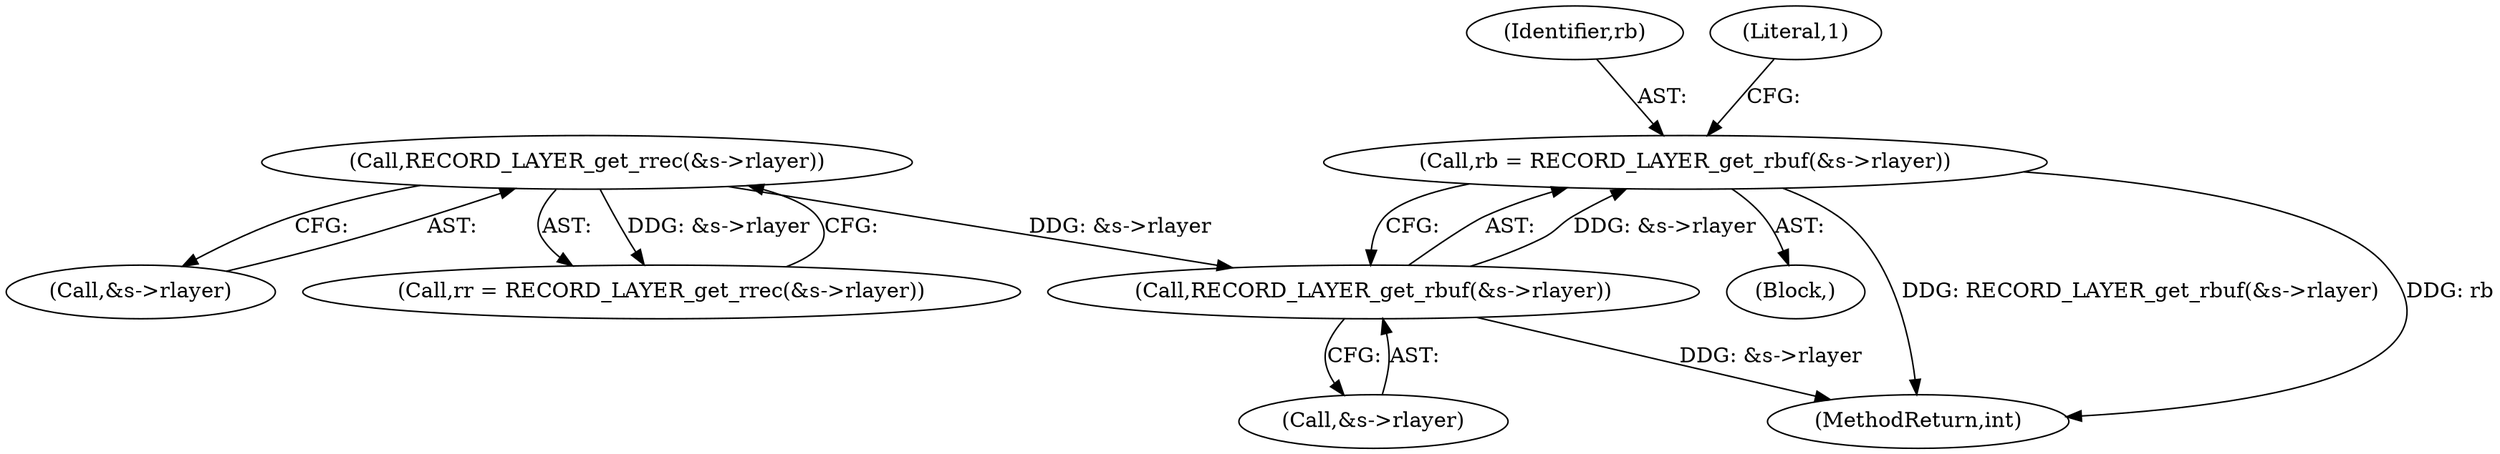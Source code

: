 digraph "0_openssl_1fb9fdc3027b27d8eb6a1e6a846435b070980770@pointer" {
"1000162" [label="(Call,rb = RECORD_LAYER_get_rbuf(&s->rlayer))"];
"1000164" [label="(Call,RECORD_LAYER_get_rbuf(&s->rlayer))"];
"1000157" [label="(Call,RECORD_LAYER_get_rrec(&s->rlayer))"];
"1000134" [label="(Block,)"];
"1000313" [label="(MethodReturn,int)"];
"1000157" [label="(Call,RECORD_LAYER_get_rrec(&s->rlayer))"];
"1000163" [label="(Identifier,rb)"];
"1000164" [label="(Call,RECORD_LAYER_get_rbuf(&s->rlayer))"];
"1000170" [label="(Literal,1)"];
"1000165" [label="(Call,&s->rlayer)"];
"1000158" [label="(Call,&s->rlayer)"];
"1000162" [label="(Call,rb = RECORD_LAYER_get_rbuf(&s->rlayer))"];
"1000155" [label="(Call,rr = RECORD_LAYER_get_rrec(&s->rlayer))"];
"1000162" -> "1000134"  [label="AST: "];
"1000162" -> "1000164"  [label="CFG: "];
"1000163" -> "1000162"  [label="AST: "];
"1000164" -> "1000162"  [label="AST: "];
"1000170" -> "1000162"  [label="CFG: "];
"1000162" -> "1000313"  [label="DDG: RECORD_LAYER_get_rbuf(&s->rlayer)"];
"1000162" -> "1000313"  [label="DDG: rb"];
"1000164" -> "1000162"  [label="DDG: &s->rlayer"];
"1000164" -> "1000165"  [label="CFG: "];
"1000165" -> "1000164"  [label="AST: "];
"1000164" -> "1000313"  [label="DDG: &s->rlayer"];
"1000157" -> "1000164"  [label="DDG: &s->rlayer"];
"1000157" -> "1000155"  [label="AST: "];
"1000157" -> "1000158"  [label="CFG: "];
"1000158" -> "1000157"  [label="AST: "];
"1000155" -> "1000157"  [label="CFG: "];
"1000157" -> "1000155"  [label="DDG: &s->rlayer"];
}
